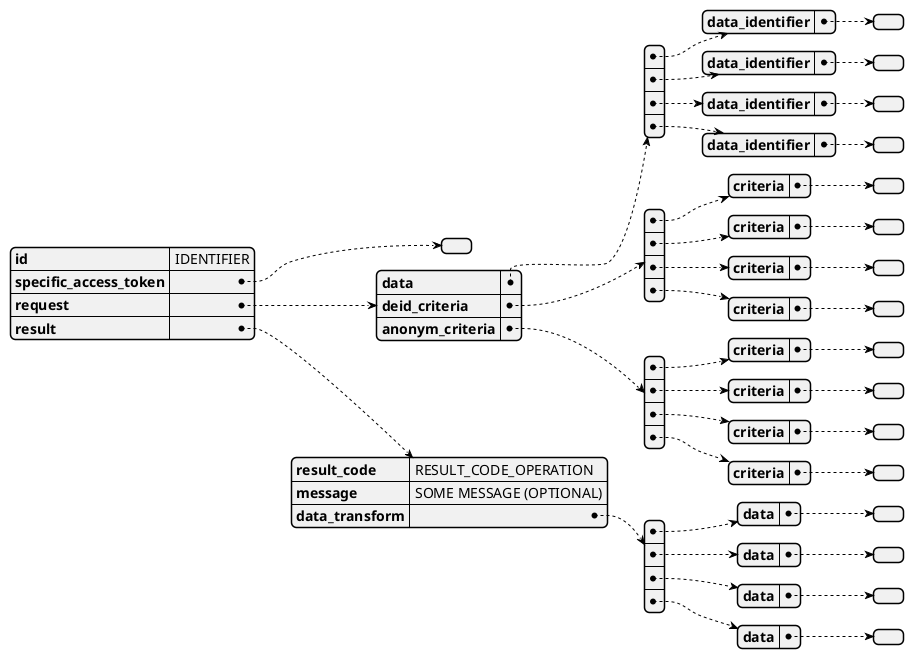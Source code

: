 @startjson
{
  "id": "IDENTIFIER",
  "specific_access_token": {
    },
  "request": {
    "data": [
      {
        "data_identifier": {}
      },
      {
        "data_identifier": {}
      },
      {
        "data_identifier": {}
      },
      {
        "data_identifier": {}
      }
    ],
    "deid_criteria": [
      {
        "criteria": {}
      },
      {
        "criteria": {}
      },
      {
        "criteria": {}
      },
      {
        "criteria": {}
      }
    ],
    "anonym_criteria": [
      {
        "criteria": {}
      },
      {
        "criteria": {}
      },
      {
        "criteria": {}
      },
      {
        "criteria": {}
      }
    ]
  },
  "result": {
    "result_code": "RESULT_CODE_OPERATION",
    "message": "SOME MESSAGE (OPTIONAL)",
    "data_transform": [
        {
            "data": {}
        },
        {
            "data": {}
        },
        {
            "data": {}
        },
        {
            "data": {}
        }
    ]
  }
}
@endjson